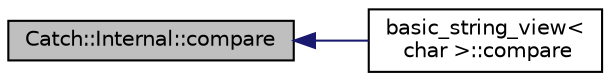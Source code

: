 digraph "Catch::Internal::compare"
{
  edge [fontname="Helvetica",fontsize="10",labelfontname="Helvetica",labelfontsize="10"];
  node [fontname="Helvetica",fontsize="10",shape=record];
  rankdir="LR";
  Node1 [label="Catch::Internal::compare",height=0.2,width=0.4,color="black", fillcolor="grey75", style="filled" fontcolor="black"];
  Node1 -> Node2 [dir="back",color="midnightblue",fontsize="10",style="solid",fontname="Helvetica"];
  Node2 [label="basic_string_view\<\l char \>::compare",height=0.2,width=0.4,color="black", fillcolor="white", style="filled",URL="$classbasic__string__view.html#a00d75eb4e05dba307a456912346a04bb"];
}
